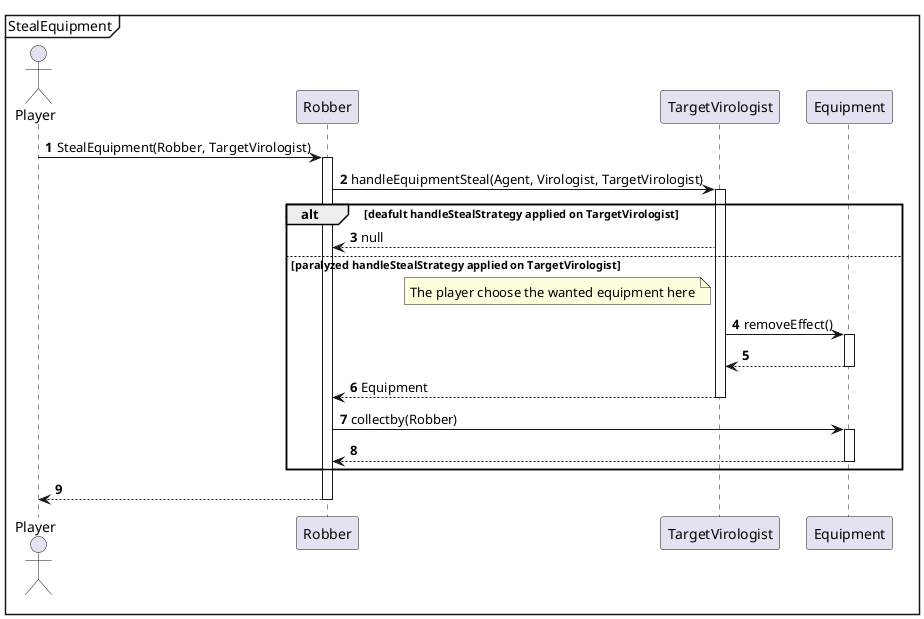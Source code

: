@startuml
'https://plantuml.com/sequence-diagram
autonumber

mainframe StealEquipment

actor Player

Player -> Robber++: StealEquipment(Robber, TargetVirologist)
'Ide nem elég egy, ami csak collectable-re megy

Robber -> TargetVirologist++: handleEquipmentSteal(Agent, Virologist, TargetVirologist)



alt deafult handleStealStrategy applied on TargetVirologist
    TargetVirologist -->Robber: null
else paralyzed handleStealStrategy applied on TargetVirologist

        note left TargetVirologist
            The player choose the wanted equipment here
        end note

        TargetVirologist->Equipment++:removeEffect()
        Equipment-->TargetVirologist--

    TargetVirologist -->Robber--: Equipment
    Robber->Equipment++:collectby(Robber)
    Equipment-->Robber--:
end

Robber --> Player --
@enduml